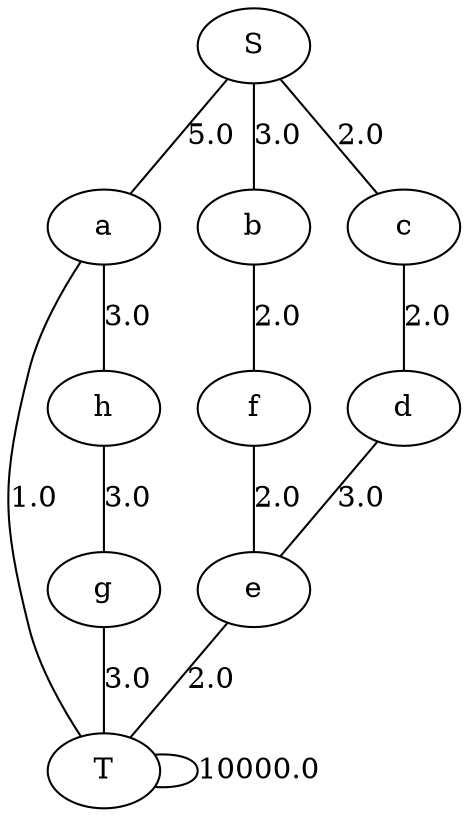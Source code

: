 graph {
	"S" ["ui.label"="S"];
	"T" ["ui.label"="T"];
	"a" ["ui.label"="a"];
	"b" ["ui.label"="b"];
	"c" ["ui.label"="c"];
	"d" ["ui.label"="d"];
	"e" ["ui.label"="e"];
	"f" ["ui.label"="f"];
	"g" ["ui.label"="g"];
	"h" ["ui.label"="h"];
	"S" -- "a" ["label"="5.0","capacity"=5.0];
	"S" -- "b" ["label"="3.0","capacity"=3.0];
	"S" -- "c" ["label"="2.0","capacity"=2.0];
	"c" -- "d" ["label"="2.0","capacity"=2.0];
	"d" -- "e" ["label"="3.0","capacity"=3.0];
	"e" -- "T" ["label"="2.0","capacity"=2.0];
	"b" -- "f" ["label"="2.0","capacity"=2.0];
	"f" -- "e" ["label"="2.0","capacity"=2.0];
	"a" -- "h" ["label"="3.0","capacity"=3.0];
	"a" -- "T" ["label"="1.0","capacity"=1.0];
	"h" -- "g" ["label"="3.0","capacity"=3.0];
	"g" -- "T" ["label"="3.0","capacity"=3.0];
	"T" -- "T" ["label"="10000.0","capacity"=10000.0];
}
